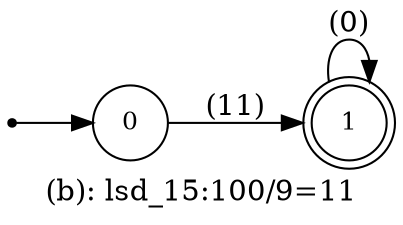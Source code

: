 digraph G {
label = "(b): lsd_15:100/9=11";
rankdir = LR;
node [shape = circle, label="0", fontsize=12]0;
node [shape = doublecircle, label="1", fontsize=12]1;
node [shape = point ]; qi
qi ->0;
0 -> 1[ label = "(11)"];
1 -> 1[ label = "(0)"];
}
